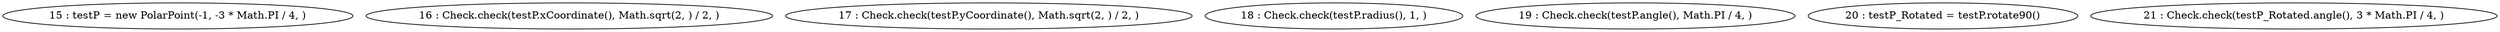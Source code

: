 digraph G {
"15 : testP = new PolarPoint(-1, -3 * Math.PI / 4, )"
"16 : Check.check(testP.xCoordinate(), Math.sqrt(2, ) / 2, )"
"17 : Check.check(testP.yCoordinate(), Math.sqrt(2, ) / 2, )"
"18 : Check.check(testP.radius(), 1, )"
"19 : Check.check(testP.angle(), Math.PI / 4, )"
"20 : testP_Rotated = testP.rotate90()"
"21 : Check.check(testP_Rotated.angle(), 3 * Math.PI / 4, )"
}